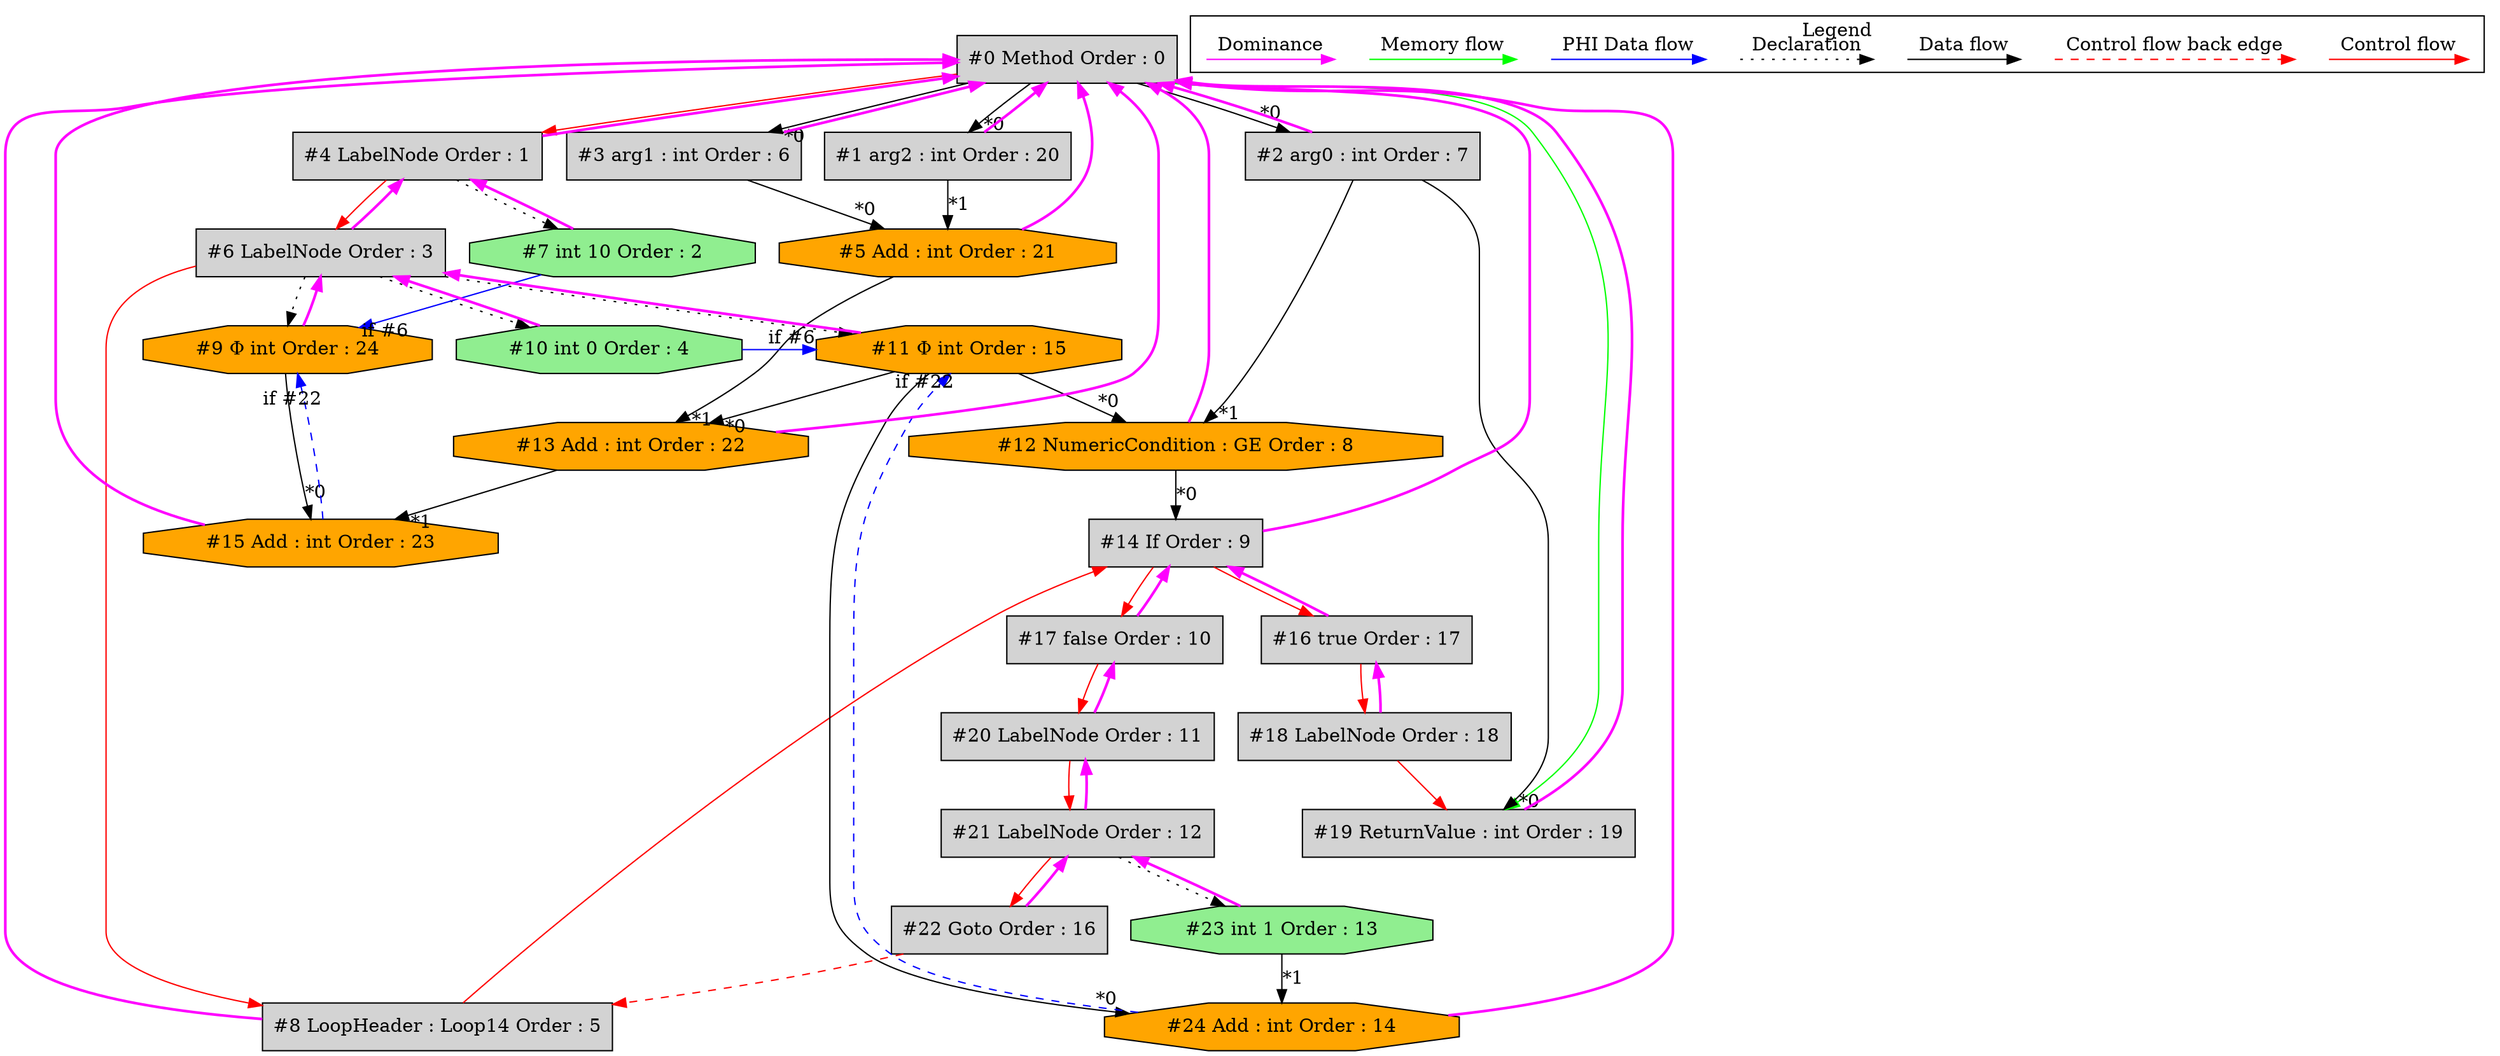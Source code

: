 digraph debugoutput {
 ordering="in";
 node0[label="#0 Method Order : 0",shape=box, fillcolor=lightgrey, style=filled];
 node1[label="#1 arg2 : int Order : 20",shape=box, fillcolor=lightgrey, style=filled];
 node1 -> node0[dir="forward" color="fuchsia" penwidth="2"];
 node0 -> node1[headlabel="*0", labeldistance=2];
 node2[label="#2 arg0 : int Order : 7",shape=box, fillcolor=lightgrey, style=filled];
 node2 -> node0[dir="forward" color="fuchsia" penwidth="2"];
 node0 -> node2[headlabel="*0", labeldistance=2];
 node3[label="#3 arg1 : int Order : 6",shape=box, fillcolor=lightgrey, style=filled];
 node3 -> node0[dir="forward" color="fuchsia" penwidth="2"];
 node0 -> node3[headlabel="*0", labeldistance=2];
 node4[label="#4 LabelNode Order : 1",shape=box, fillcolor=lightgrey, style=filled];
 node4 -> node0[dir="forward" color="fuchsia" penwidth="2"];
 node0 -> node4[labeldistance=2, color=red, fontcolor=red];
 node5[label="#5 Add : int Order : 21",shape=octagon, fillcolor=orange, style=filled];
 node5 -> node0[dir="forward" color="fuchsia" penwidth="2"];
 node3 -> node5[headlabel="*0", labeldistance=2];
 node1 -> node5[headlabel="*1", labeldistance=2];
 node6[label="#6 LabelNode Order : 3",shape=box, fillcolor=lightgrey, style=filled];
 node6 -> node4[dir="forward" color="fuchsia" penwidth="2"];
 node4 -> node6[labeldistance=2, color=red, fontcolor=red];
 node7[label="#7 int 10 Order : 2",shape=octagon, fillcolor=lightgreen, style=filled];
 node7 -> node4[dir="forward" color="fuchsia" penwidth="2"];
 node4 -> node7[style=dotted];
 node8[label="#8 LoopHeader : Loop14 Order : 5",shape=box, fillcolor=lightgrey, style=filled];
 node8 -> node0[dir="forward" color="fuchsia" penwidth="2"];
 node6 -> node8[labeldistance=2, color=red, fontcolor=red];
 node22 -> node8[labeldistance=2, color=red, fontcolor=red, style=dashed];
 node9[label="#9 Φ int Order : 24",shape=octagon, fillcolor=orange, style=filled];
 node9 -> node6[dir="forward" color="fuchsia" penwidth="2"];
 node6 -> node9[style=dotted];
 node7 -> node9[headlabel="if #6", labeldistance=2, color=blue, constraint=false];
 node15 -> node9[headlabel="if #22", labeldistance=2, color=blue, constraint=false, style=dashed];
 node10[label="#10 int 0 Order : 4",shape=octagon, fillcolor=lightgreen, style=filled];
 node10 -> node6[dir="forward" color="fuchsia" penwidth="2"];
 node6 -> node10[style=dotted];
 node11[label="#11 Φ int Order : 15",shape=octagon, fillcolor=orange, style=filled];
 node11 -> node6[dir="forward" color="fuchsia" penwidth="2"];
 node6 -> node11[style=dotted];
 node10 -> node11[headlabel="if #6", labeldistance=2, color=blue, constraint=false];
 node24 -> node11[headlabel="if #22", labeldistance=2, color=blue, constraint=false, style=dashed];
 node12[label="#12 NumericCondition : GE Order : 8",shape=octagon, fillcolor=orange, style=filled];
 node12 -> node0[dir="forward" color="fuchsia" penwidth="2"];
 node11 -> node12[headlabel="*0", labeldistance=2];
 node2 -> node12[headlabel="*1", labeldistance=2];
 node13[label="#13 Add : int Order : 22",shape=octagon, fillcolor=orange, style=filled];
 node13 -> node0[dir="forward" color="fuchsia" penwidth="2"];
 node11 -> node13[headlabel="*0", labeldistance=2];
 node5 -> node13[headlabel="*1", labeldistance=2];
 node14[label="#14 If Order : 9",shape=box, fillcolor=lightgrey, style=filled];
 node14 -> node0[dir="forward" color="fuchsia" penwidth="2"];
 node12 -> node14[headlabel="*0", labeldistance=2];
 node8 -> node14[labeldistance=2, color=red, fontcolor=red];
 node15[label="#15 Add : int Order : 23",shape=octagon, fillcolor=orange, style=filled];
 node15 -> node0[dir="forward" color="fuchsia" penwidth="2"];
 node9 -> node15[headlabel="*0", labeldistance=2];
 node13 -> node15[headlabel="*1", labeldistance=2];
 node16[label="#16 true Order : 17",shape=box, fillcolor=lightgrey, style=filled];
 node16 -> node14[dir="forward" color="fuchsia" penwidth="2"];
 node14 -> node16[labeldistance=2, color=red, fontcolor=red];
 node17[label="#17 false Order : 10",shape=box, fillcolor=lightgrey, style=filled];
 node17 -> node14[dir="forward" color="fuchsia" penwidth="2"];
 node14 -> node17[labeldistance=2, color=red, fontcolor=red];
 node18[label="#18 LabelNode Order : 18",shape=box, fillcolor=lightgrey, style=filled];
 node18 -> node16[dir="forward" color="fuchsia" penwidth="2"];
 node16 -> node18[labeldistance=2, color=red, fontcolor=red];
 node19[label="#19 ReturnValue : int Order : 19",shape=box, fillcolor=lightgrey, style=filled];
 node19 -> node0[dir="forward" color="fuchsia" penwidth="2"];
 node2 -> node19[headlabel="*0", labeldistance=2];
 node18 -> node19[labeldistance=2, color=red, fontcolor=red];
 node0 -> node19[labeldistance=2, color=green, constraint=false];
 node20[label="#20 LabelNode Order : 11",shape=box, fillcolor=lightgrey, style=filled];
 node20 -> node17[dir="forward" color="fuchsia" penwidth="2"];
 node17 -> node20[labeldistance=2, color=red, fontcolor=red];
 node21[label="#21 LabelNode Order : 12",shape=box, fillcolor=lightgrey, style=filled];
 node21 -> node20[dir="forward" color="fuchsia" penwidth="2"];
 node20 -> node21[labeldistance=2, color=red, fontcolor=red];
 node22[label="#22 Goto Order : 16",shape=box, fillcolor=lightgrey, style=filled];
 node22 -> node21[dir="forward" color="fuchsia" penwidth="2"];
 node21 -> node22[labeldistance=2, color=red, fontcolor=red];
 node23[label="#23 int 1 Order : 13",shape=octagon, fillcolor=lightgreen, style=filled];
 node23 -> node21[dir="forward" color="fuchsia" penwidth="2"];
 node21 -> node23[style=dotted];
 node24[label="#24 Add : int Order : 14",shape=octagon, fillcolor=orange, style=filled];
 node24 -> node0[dir="forward" color="fuchsia" penwidth="2"];
 node11 -> node24[headlabel="*0", labeldistance=2];
 node23 -> node24[headlabel="*1", labeldistance=2];
 subgraph cluster_000 {
  label = "Legend";
  node [shape=point]
  {
   rank=same;
   c0 [style = invis];
   c1 [style = invis];
   c2 [style = invis];
   c3 [style = invis];
   d0 [style = invis];
   d1 [style = invis];
   d2 [style = invis];
   d3 [style = invis];
   d4 [style = invis];
   d5 [style = invis];
   d6 [style = invis];
   d7 [style = invis];
   d8 [style = invis];
   d9 [style = invis];
  }
  c0 -> c1 [label="Control flow", style=solid, color=red]
  c2 -> c3 [label="Control flow back edge", style=dashed, color=red]
  d0 -> d1 [label="Data flow"]
  d2 -> d3 [label="Declaration", style=dotted]
  d4 -> d5 [label="PHI Data flow", color=blue]
  d6 -> d7 [label="Memory flow", color=green]
  d8 -> d9 [label="Dominance", color=fuchsia, style=solid]
 }

}
